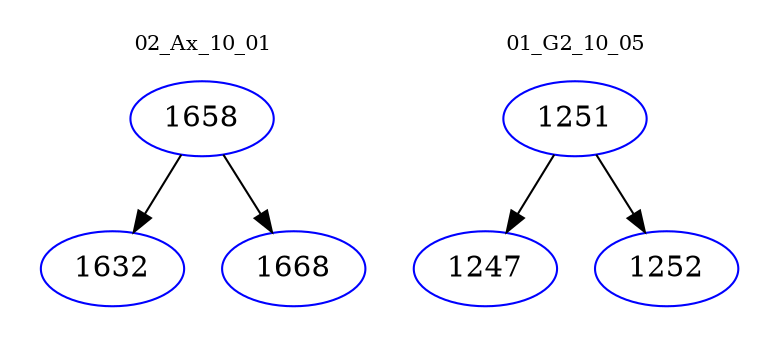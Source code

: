 digraph{
subgraph cluster_0 {
color = white
label = "02_Ax_10_01";
fontsize=10;
T0_1658 [label="1658", color="blue"]
T0_1658 -> T0_1632 [color="black"]
T0_1632 [label="1632", color="blue"]
T0_1658 -> T0_1668 [color="black"]
T0_1668 [label="1668", color="blue"]
}
subgraph cluster_1 {
color = white
label = "01_G2_10_05";
fontsize=10;
T1_1251 [label="1251", color="blue"]
T1_1251 -> T1_1247 [color="black"]
T1_1247 [label="1247", color="blue"]
T1_1251 -> T1_1252 [color="black"]
T1_1252 [label="1252", color="blue"]
}
}
